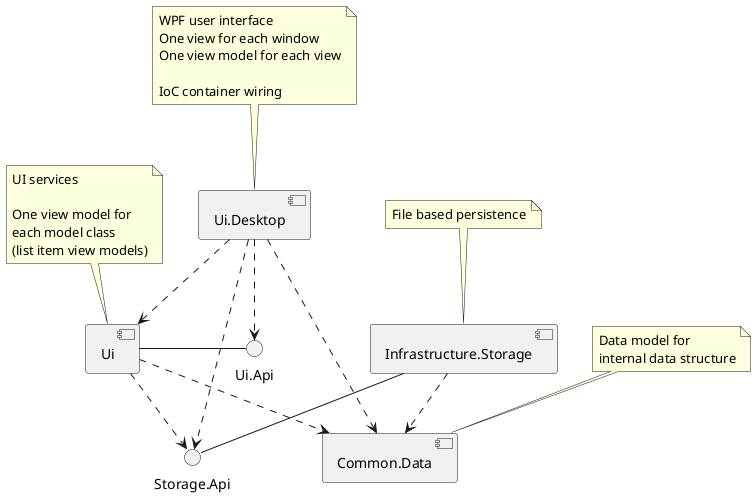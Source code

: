 @startuml component_diagram

[Common.Data] as data

interface "Storage.Api" as s_api
[Infrastructure.Storage] as storage
storage - s_api

interface "Ui.Api" as ui_api
[Ui] as ui
ui - ui_api

[Ui.Desktop] as desktop

desktop ..> ui
desktop ..> ui_api
desktop ..> s_api
desktop ..> data

ui ..> s_api
ui ..> data

storage ..> data

note top of desktop
    WPF user interface
    One view for each window
    One view model for each view

    IoC container wiring
end note

note top of ui
    UI services

    One view model for
    each model class
    (list item view models)
end note

note top of storage
    File based persistence
end note

note top of data
    Data model for
    internal data structure
end note

@enduml

